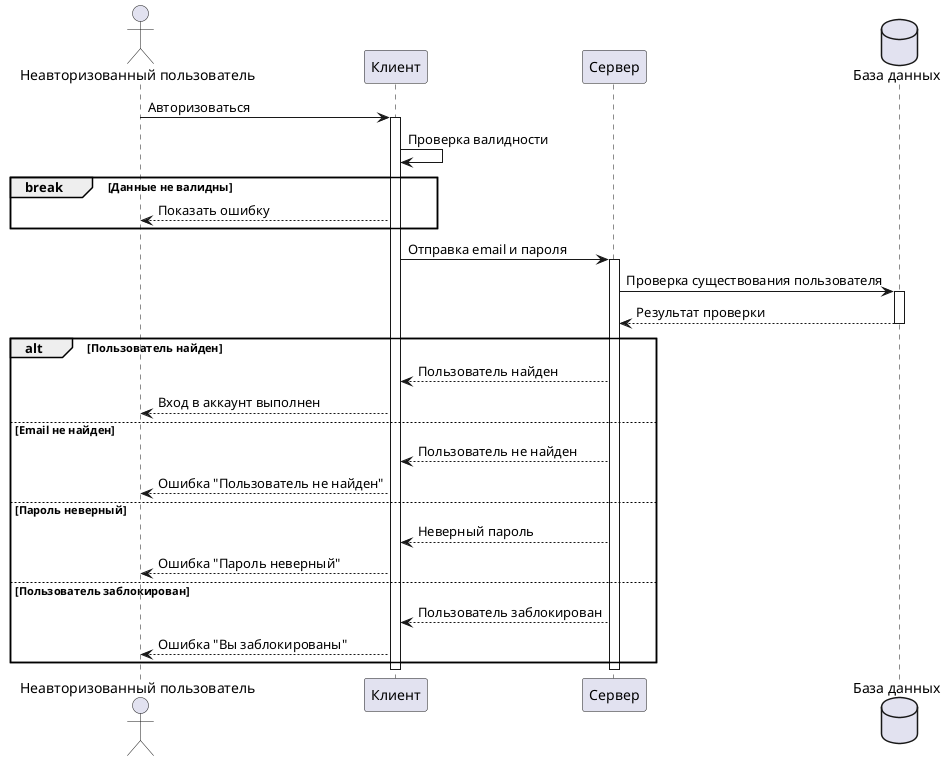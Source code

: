 @startuml
actor "Неавторизованный пользователь" as unautorizedUser
participant "Клиент" as client
participant "Сервер" as server
database "База данных" as db

unautorizedUser -> client: Авторизоваться
activate client
client -> client: Проверка валидности

break Данные не валидны
    client --> unautorizedUser: Показать ошибку
end

client -> server: Отправка email и пароля
activate server
server -> db: Проверка существования пользователя
activate db
db --> server: Результат проверки
deactivate db

alt Пользователь найден
server --> client: Пользователь найден
client --> unautorizedUser: Вход в аккаунт выполнен
else Email не найден
server --> client: Пользователь не найден
client --> unautorizedUser: Ошибка "Пользователь не найден"
else Пароль неверный
server --> client: Неверный пароль
client --> unautorizedUser: Ошибка "Пароль неверный"
else Пользователь заблокирован
server --> client: Пользователь заблокирован
client --> unautorizedUser: Ошибка "Вы заблокированы"
end

deactivate server
deactivate client


@enduml